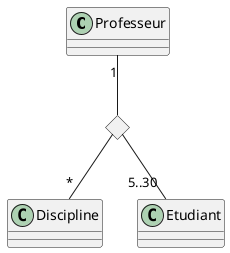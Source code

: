 @startuml
class Professeur

class Discipline

class Etudiant

<> nary

Professeur "1" -- nary
nary -- "5..30" Etudiant
nary -- "*" Discipline
@enduml